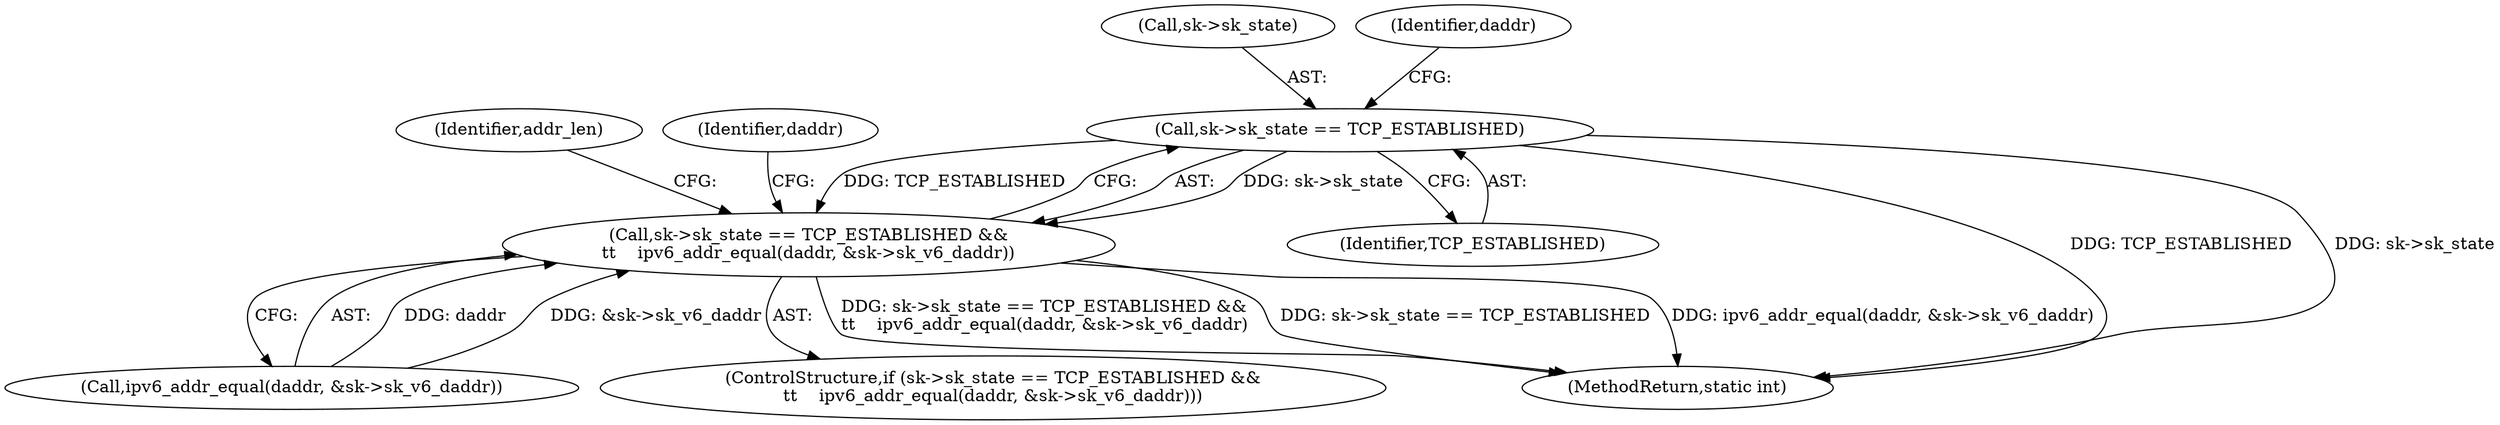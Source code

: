 digraph "0_linux_45f6fad84cc305103b28d73482b344d7f5b76f39_13@pointer" {
"1000296" [label="(Call,sk->sk_state == TCP_ESTABLISHED)"];
"1000295" [label="(Call,sk->sk_state == TCP_ESTABLISHED &&\n\t\t    ipv6_addr_equal(daddr, &sk->sk_v6_daddr))"];
"1000295" [label="(Call,sk->sk_state == TCP_ESTABLISHED &&\n\t\t    ipv6_addr_equal(daddr, &sk->sk_v6_daddr))"];
"1000297" [label="(Call,sk->sk_state)"];
"1000300" [label="(Identifier,TCP_ESTABLISHED)"];
"1000302" [label="(Identifier,daddr)"];
"1000747" [label="(MethodReturn,static int)"];
"1000316" [label="(Identifier,addr_len)"];
"1000301" [label="(Call,ipv6_addr_equal(daddr, &sk->sk_v6_daddr))"];
"1000296" [label="(Call,sk->sk_state == TCP_ESTABLISHED)"];
"1000308" [label="(Identifier,daddr)"];
"1000294" [label="(ControlStructure,if (sk->sk_state == TCP_ESTABLISHED &&\n\t\t    ipv6_addr_equal(daddr, &sk->sk_v6_daddr)))"];
"1000296" -> "1000295"  [label="AST: "];
"1000296" -> "1000300"  [label="CFG: "];
"1000297" -> "1000296"  [label="AST: "];
"1000300" -> "1000296"  [label="AST: "];
"1000302" -> "1000296"  [label="CFG: "];
"1000295" -> "1000296"  [label="CFG: "];
"1000296" -> "1000747"  [label="DDG: TCP_ESTABLISHED"];
"1000296" -> "1000747"  [label="DDG: sk->sk_state"];
"1000296" -> "1000295"  [label="DDG: sk->sk_state"];
"1000296" -> "1000295"  [label="DDG: TCP_ESTABLISHED"];
"1000295" -> "1000294"  [label="AST: "];
"1000295" -> "1000301"  [label="CFG: "];
"1000301" -> "1000295"  [label="AST: "];
"1000308" -> "1000295"  [label="CFG: "];
"1000316" -> "1000295"  [label="CFG: "];
"1000295" -> "1000747"  [label="DDG: sk->sk_state == TCP_ESTABLISHED"];
"1000295" -> "1000747"  [label="DDG: ipv6_addr_equal(daddr, &sk->sk_v6_daddr)"];
"1000295" -> "1000747"  [label="DDG: sk->sk_state == TCP_ESTABLISHED &&\n\t\t    ipv6_addr_equal(daddr, &sk->sk_v6_daddr)"];
"1000301" -> "1000295"  [label="DDG: daddr"];
"1000301" -> "1000295"  [label="DDG: &sk->sk_v6_daddr"];
}
